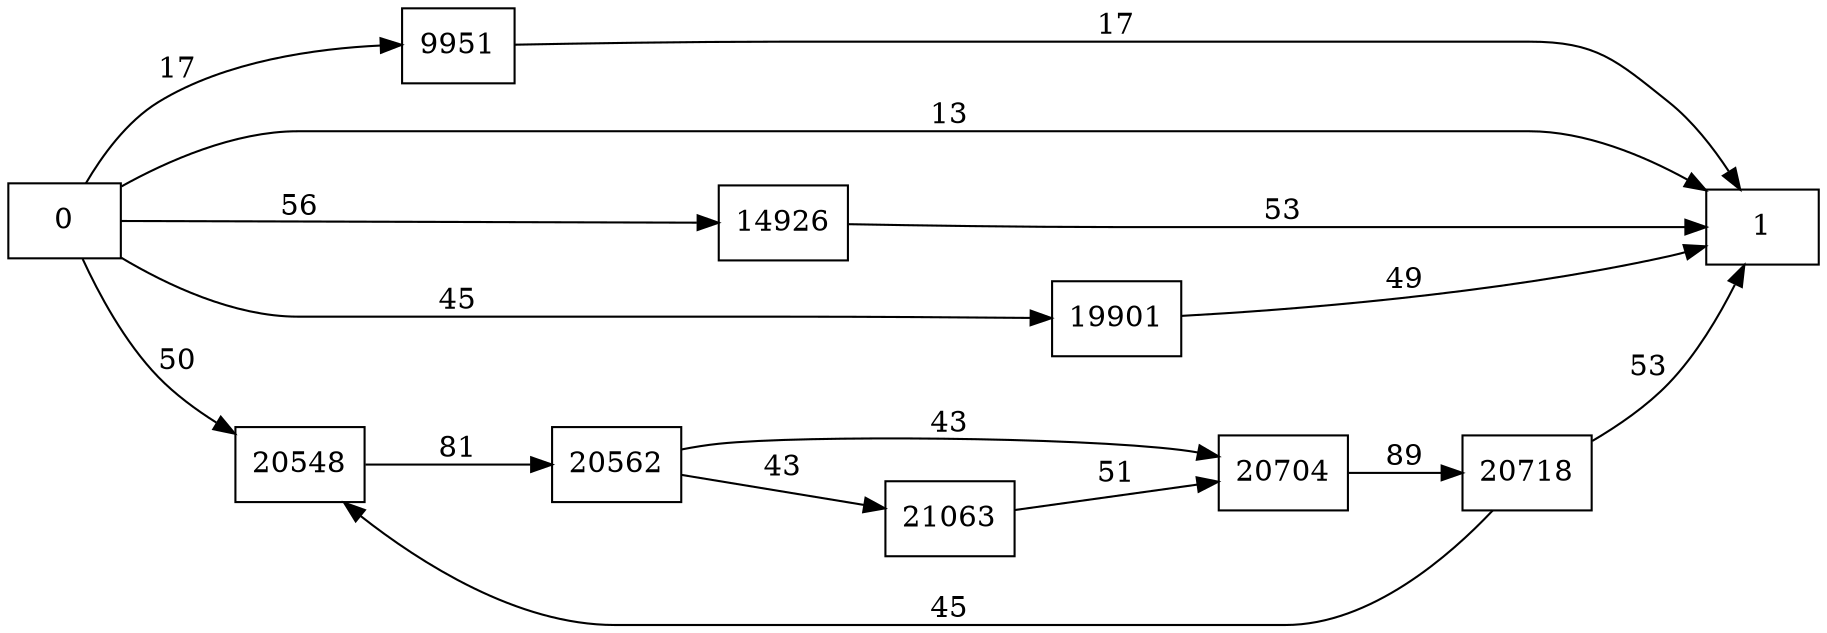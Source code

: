 digraph {
	graph [rankdir=LR]
	node [shape=rectangle]
	9951 -> 1 [label=17]
	14926 -> 1 [label=53]
	19901 -> 1 [label=49]
	20548 -> 20562 [label=81]
	20562 -> 20704 [label=43]
	20562 -> 21063 [label=43]
	20704 -> 20718 [label=89]
	20718 -> 20548 [label=45]
	20718 -> 1 [label=53]
	21063 -> 20704 [label=51]
	0 -> 1 [label=13]
	0 -> 9951 [label=17]
	0 -> 14926 [label=56]
	0 -> 19901 [label=45]
	0 -> 20548 [label=50]
}
